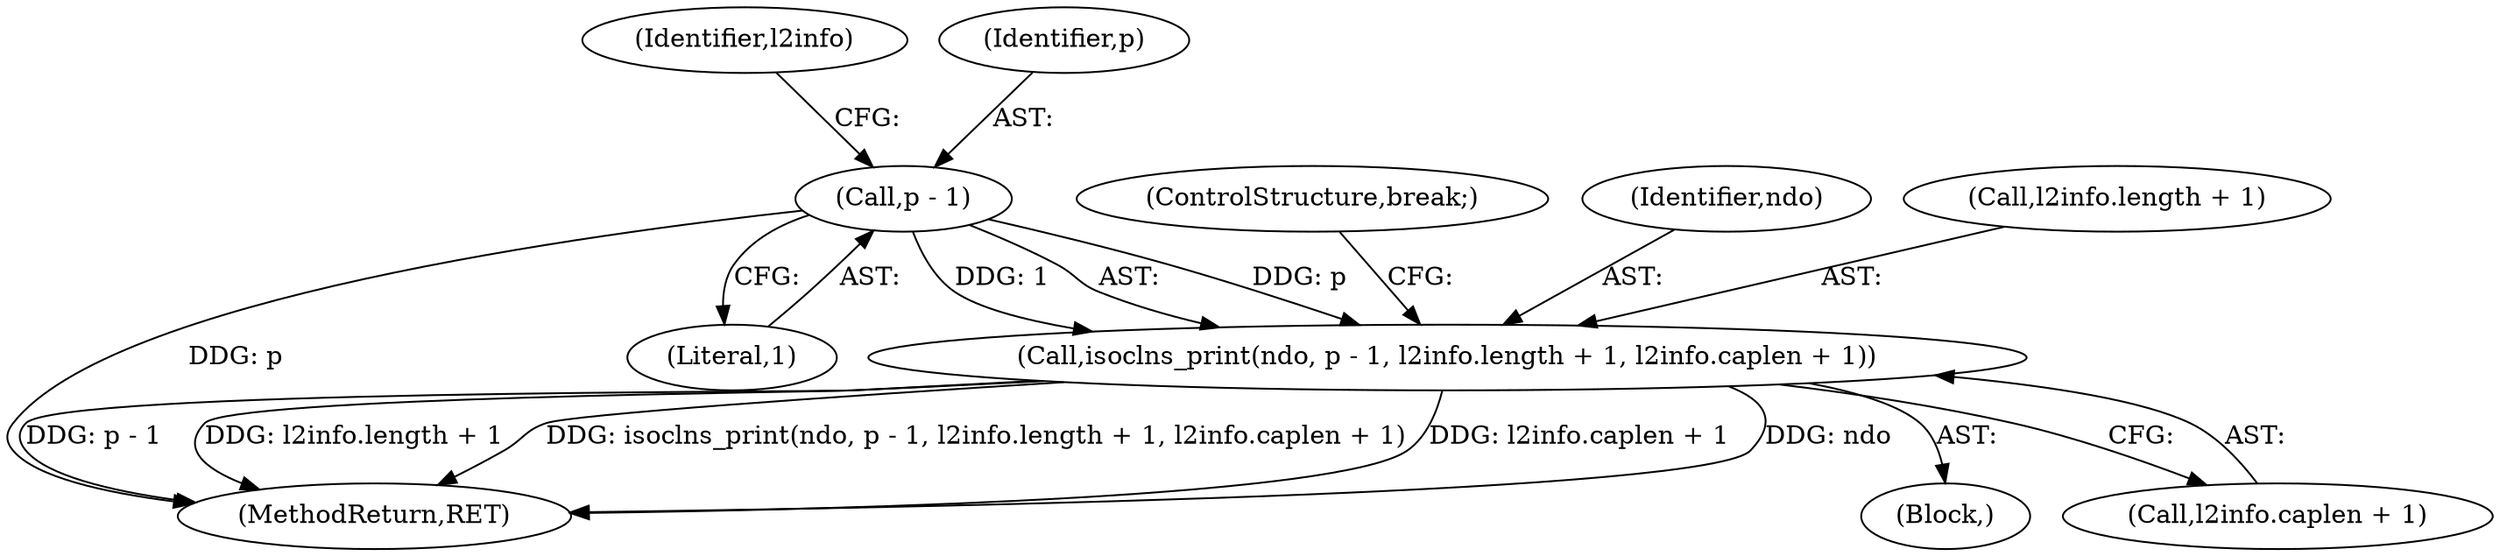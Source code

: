 digraph "0_tcpdump_1dcd10aceabbc03bf571ea32b892c522cbe923de_7@pointer" {
"1000263" [label="(Call,p - 1)"];
"1000261" [label="(Call,isoclns_print(ndo, p - 1, l2info.length + 1, l2info.caplen + 1))"];
"1000294" [label="(MethodReturn,RET)"];
"1000268" [label="(Identifier,l2info)"];
"1000244" [label="(Block,)"];
"1000264" [label="(Identifier,p)"];
"1000271" [label="(Call,l2info.caplen + 1)"];
"1000263" [label="(Call,p - 1)"];
"1000276" [label="(ControlStructure,break;)"];
"1000261" [label="(Call,isoclns_print(ndo, p - 1, l2info.length + 1, l2info.caplen + 1))"];
"1000262" [label="(Identifier,ndo)"];
"1000266" [label="(Call,l2info.length + 1)"];
"1000265" [label="(Literal,1)"];
"1000263" -> "1000261"  [label="AST: "];
"1000263" -> "1000265"  [label="CFG: "];
"1000264" -> "1000263"  [label="AST: "];
"1000265" -> "1000263"  [label="AST: "];
"1000268" -> "1000263"  [label="CFG: "];
"1000263" -> "1000294"  [label="DDG: p"];
"1000263" -> "1000261"  [label="DDG: p"];
"1000263" -> "1000261"  [label="DDG: 1"];
"1000261" -> "1000244"  [label="AST: "];
"1000261" -> "1000271"  [label="CFG: "];
"1000262" -> "1000261"  [label="AST: "];
"1000266" -> "1000261"  [label="AST: "];
"1000271" -> "1000261"  [label="AST: "];
"1000276" -> "1000261"  [label="CFG: "];
"1000261" -> "1000294"  [label="DDG: ndo"];
"1000261" -> "1000294"  [label="DDG: p - 1"];
"1000261" -> "1000294"  [label="DDG: l2info.length + 1"];
"1000261" -> "1000294"  [label="DDG: isoclns_print(ndo, p - 1, l2info.length + 1, l2info.caplen + 1)"];
"1000261" -> "1000294"  [label="DDG: l2info.caplen + 1"];
}
